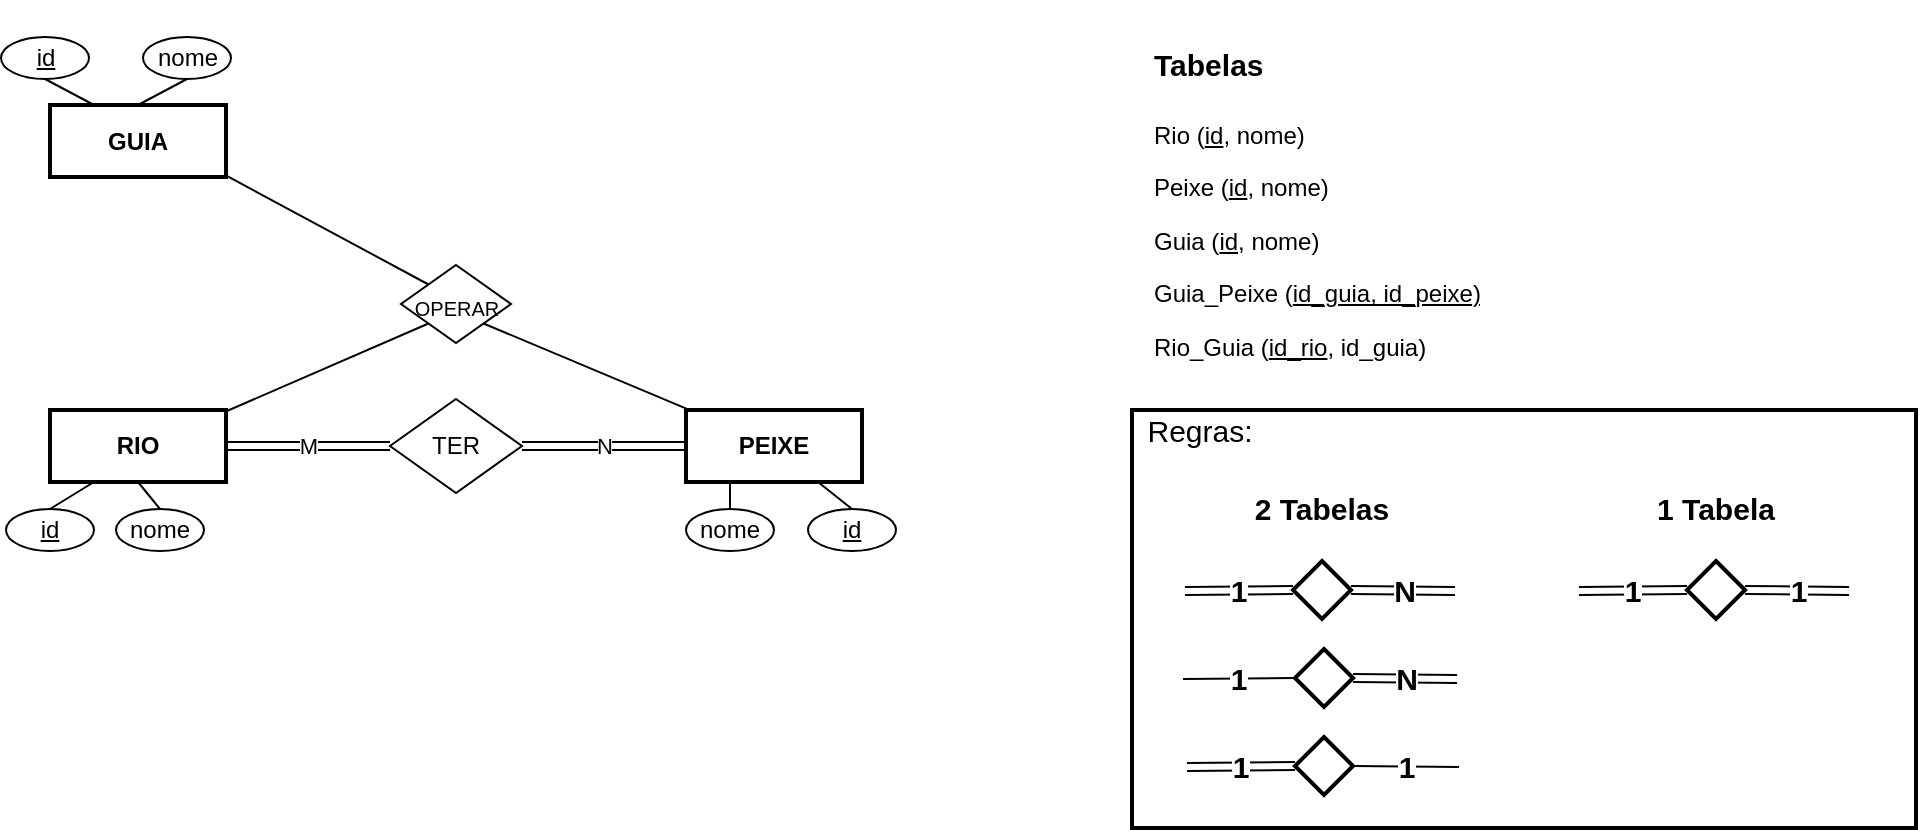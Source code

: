 <mxfile version="12.2.2" type="device" pages="1"><diagram id="Mcttx1HgYlYI_oyQQhpk" name="Page-1"><mxGraphModel dx="1173" dy="673" grid="0" gridSize="10" guides="1" tooltips="1" connect="1" arrows="1" fold="1" page="0" pageScale="1" pageWidth="827" pageHeight="1169" math="0" shadow="0"><root><mxCell id="0"/><mxCell id="1" parent="0"/><mxCell id="pq5u5W-seckM5Az_zKFa-1" value="&lt;b&gt;GUIA&lt;/b&gt;" style="rounded=0;whiteSpace=wrap;html=1;strokeWidth=2;" vertex="1" parent="1"><mxGeometry x="233" y="238.5" width="88" height="36" as="geometry"/></mxCell><mxCell id="pq5u5W-seckM5Az_zKFa-2" value="&lt;b&gt;PEIXE&lt;/b&gt;&lt;span style=&quot;color: rgba(0 , 0 , 0 , 0) ; font-family: &amp;#34;helvetica&amp;#34; , &amp;#34;arial&amp;#34; , sans-serif ; font-size: 0px ; white-space: nowrap&quot;&gt;%3CmxGraphModel%3E%3Croot%3E%3CmxCell%20id%3D%220%22%2F%3E%3CmxCell%20id%3D%221%22%20parent%3D%220%22%2F%3E%3CmxCell%20id%3D%222%22%20value%3D%22%26lt%3Bb%26gt%3BGUIA%26lt%3B%2Fb%26gt%3B%22%20style%3D%22rounded%3D0%3BwhiteSpace%3Dwrap%3Bhtml%3D1%3B%22%20vertex%3D%221%22%20parent%3D%221%22%3E%3CmxGeometry%20x%3D%22233%22%20y%3D%22160%22%20width%3D%2288%22%20height%3D%2236%22%20as%3D%22geometry%22%2F%3E%3C%2FmxCell%3E%3C%2Froot%3E%3C%2FmxGraphModel%3E&lt;/span&gt;" style="rounded=0;whiteSpace=wrap;html=1;strokeWidth=2;" vertex="1" parent="1"><mxGeometry x="551" y="391" width="88" height="36" as="geometry"/></mxCell><mxCell id="pq5u5W-seckM5Az_zKFa-3" value="&lt;b&gt;RIO&lt;/b&gt;" style="rounded=0;whiteSpace=wrap;html=1;strokeWidth=2;" vertex="1" parent="1"><mxGeometry x="233" y="391" width="88" height="36" as="geometry"/></mxCell><mxCell id="pq5u5W-seckM5Az_zKFa-6" value="TER" style="rhombus;whiteSpace=wrap;html=1;" vertex="1" parent="1"><mxGeometry x="403" y="385.5" width="66" height="47" as="geometry"/></mxCell><mxCell id="pq5u5W-seckM5Az_zKFa-8" value="M" style="shape=link;html=1;entryX=1;entryY=0.5;entryDx=0;entryDy=0;exitX=0;exitY=0.5;exitDx=0;exitDy=0;" edge="1" parent="1" source="pq5u5W-seckM5Az_zKFa-6" target="pq5u5W-seckM5Az_zKFa-3"><mxGeometry width="50" height="50" relative="1" as="geometry"><mxPoint x="287" y="323" as="sourcePoint"/><mxPoint x="287" y="292" as="targetPoint"/></mxGeometry></mxCell><mxCell id="pq5u5W-seckM5Az_zKFa-9" value="N" style="shape=link;html=1;exitX=0;exitY=0.5;exitDx=0;exitDy=0;entryX=1;entryY=0.5;entryDx=0;entryDy=0;" edge="1" parent="1" source="pq5u5W-seckM5Az_zKFa-2" target="pq5u5W-seckM5Az_zKFa-6"><mxGeometry width="50" height="50" relative="1" as="geometry"><mxPoint x="413" y="419" as="sourcePoint"/><mxPoint x="476" y="469" as="targetPoint"/></mxGeometry></mxCell><mxCell id="pq5u5W-seckM5Az_zKFa-11" value="id" style="ellipse;whiteSpace=wrap;html=1;fontStyle=4" vertex="1" parent="1"><mxGeometry x="208.5" y="204.5" width="44" height="21" as="geometry"/></mxCell><mxCell id="pq5u5W-seckM5Az_zKFa-12" value="nome" style="ellipse;whiteSpace=wrap;html=1;fontStyle=0" vertex="1" parent="1"><mxGeometry x="279.5" y="204.5" width="44" height="21" as="geometry"/></mxCell><mxCell id="pq5u5W-seckM5Az_zKFa-13" value="id" style="ellipse;whiteSpace=wrap;html=1;fontStyle=4" vertex="1" parent="1"><mxGeometry x="211" y="440.5" width="44" height="21" as="geometry"/></mxCell><mxCell id="pq5u5W-seckM5Az_zKFa-14" value="nome" style="ellipse;whiteSpace=wrap;html=1;fontStyle=0" vertex="1" parent="1"><mxGeometry x="266" y="440.5" width="44" height="21" as="geometry"/></mxCell><mxCell id="pq5u5W-seckM5Az_zKFa-15" value="id" style="ellipse;whiteSpace=wrap;html=1;fontStyle=4" vertex="1" parent="1"><mxGeometry x="612" y="440.5" width="44" height="21" as="geometry"/></mxCell><mxCell id="pq5u5W-seckM5Az_zKFa-17" value="" style="endArrow=none;html=1;entryX=0.25;entryY=1;entryDx=0;entryDy=0;exitX=0.5;exitY=0;exitDx=0;exitDy=0;" edge="1" parent="1" source="pq5u5W-seckM5Az_zKFa-13" target="pq5u5W-seckM5Az_zKFa-3"><mxGeometry width="50" height="50" relative="1" as="geometry"><mxPoint x="211" y="553" as="sourcePoint"/><mxPoint x="261" y="503" as="targetPoint"/></mxGeometry></mxCell><mxCell id="pq5u5W-seckM5Az_zKFa-18" value="" style="endArrow=none;html=1;entryX=0.5;entryY=1;entryDx=0;entryDy=0;exitX=0.5;exitY=0;exitDx=0;exitDy=0;" edge="1" parent="1" source="pq5u5W-seckM5Az_zKFa-14" target="pq5u5W-seckM5Az_zKFa-3"><mxGeometry width="50" height="50" relative="1" as="geometry"><mxPoint x="243" y="461" as="sourcePoint"/><mxPoint x="265" y="437" as="targetPoint"/></mxGeometry></mxCell><mxCell id="pq5u5W-seckM5Az_zKFa-20" value="" style="endArrow=none;html=1;entryX=0.5;entryY=1;entryDx=0;entryDy=0;exitX=0.25;exitY=0;exitDx=0;exitDy=0;" edge="1" parent="1" source="pq5u5W-seckM5Az_zKFa-1" target="pq5u5W-seckM5Az_zKFa-11"><mxGeometry width="50" height="50" relative="1" as="geometry"><mxPoint x="288.069" y="547.241" as="sourcePoint"/><mxPoint x="277" y="505.5" as="targetPoint"/></mxGeometry></mxCell><mxCell id="pq5u5W-seckM5Az_zKFa-21" value="" style="endArrow=none;html=1;entryX=0.5;entryY=1;entryDx=0;entryDy=0;exitX=0.5;exitY=0;exitDx=0;exitDy=0;" edge="1" parent="1" source="pq5u5W-seckM5Az_zKFa-1" target="pq5u5W-seckM5Az_zKFa-12"><mxGeometry width="50" height="50" relative="1" as="geometry"><mxPoint x="265" y="248.5" as="sourcePoint"/><mxPoint x="243" y="222.5" as="targetPoint"/></mxGeometry></mxCell><mxCell id="pq5u5W-seckM5Az_zKFa-22" value="" style="endArrow=none;html=1;entryX=0.75;entryY=1;entryDx=0;entryDy=0;exitX=0.5;exitY=0;exitDx=0;exitDy=0;" edge="1" parent="1" source="pq5u5W-seckM5Az_zKFa-15" target="pq5u5W-seckM5Az_zKFa-2"><mxGeometry width="50" height="50" relative="1" as="geometry"><mxPoint x="275" y="180" as="sourcePoint"/><mxPoint x="253" y="154" as="targetPoint"/></mxGeometry></mxCell><mxCell id="pq5u5W-seckM5Az_zKFa-40" value="nome" style="ellipse;whiteSpace=wrap;html=1;fontStyle=0" vertex="1" parent="1"><mxGeometry x="551" y="440.5" width="44" height="21" as="geometry"/></mxCell><mxCell id="pq5u5W-seckM5Az_zKFa-41" value="" style="endArrow=none;html=1;entryX=0.5;entryY=0;entryDx=0;entryDy=0;exitX=0.25;exitY=1;exitDx=0;exitDy=0;" edge="1" parent="1" source="pq5u5W-seckM5Az_zKFa-2" target="pq5u5W-seckM5Az_zKFa-40"><mxGeometry width="50" height="50" relative="1" as="geometry"><mxPoint x="605" y="450.5" as="sourcePoint"/><mxPoint x="627" y="437" as="targetPoint"/></mxGeometry></mxCell><mxCell id="pq5u5W-seckM5Az_zKFa-76" value="&lt;h1&gt;&lt;font style=&quot;font-size: 15px&quot;&gt;Tabelas&lt;/font&gt;&lt;/h1&gt;&lt;p&gt;Rio (&lt;u&gt;id&lt;/u&gt;, nome)&lt;/p&gt;&lt;p&gt;Peixe (&lt;u&gt;id&lt;/u&gt;, nome)&lt;br&gt;&lt;/p&gt;&lt;p&gt;Guia (&lt;u&gt;id&lt;/u&gt;, nome)&lt;br&gt;&lt;/p&gt;&lt;p&gt;Guia_Peixe (&lt;u&gt;id_guia, id_peixe)&lt;/u&gt;&lt;/p&gt;&lt;p&gt;Rio_Guia (&lt;u&gt;id_rio&lt;/u&gt;,&amp;nbsp;id_guia)&lt;br&gt;&lt;/p&gt;" style="text;html=1;strokeColor=none;fillColor=none;spacing=5;spacingTop=-20;whiteSpace=wrap;overflow=hidden;rounded=0;" vertex="1" parent="1"><mxGeometry x="780" y="196" width="190" height="183" as="geometry"/></mxCell><mxCell id="pq5u5W-seckM5Az_zKFa-100" value="" style="group" vertex="1" connectable="0" parent="1"><mxGeometry x="774" y="391" width="392" height="209" as="geometry"/></mxCell><mxCell id="pq5u5W-seckM5Az_zKFa-97" value="" style="group" vertex="1" connectable="0" parent="pq5u5W-seckM5Az_zKFa-100"><mxGeometry width="392" height="209" as="geometry"/></mxCell><mxCell id="pq5u5W-seckM5Az_zKFa-96" value="" style="rounded=0;whiteSpace=wrap;html=1;strokeWidth=2;fontSize=15;" vertex="1" parent="pq5u5W-seckM5Az_zKFa-97"><mxGeometry width="392" height="209" as="geometry"/></mxCell><mxCell id="pq5u5W-seckM5Az_zKFa-78" value="" style="rhombus;whiteSpace=wrap;html=1;strokeWidth=2;fontStyle=1;fontSize=15;" vertex="1" parent="pq5u5W-seckM5Az_zKFa-97"><mxGeometry x="80.5" y="75.5" width="29" height="29" as="geometry"/></mxCell><mxCell id="pq5u5W-seckM5Az_zKFa-79" value="1" style="shape=link;html=1;entryX=0;entryY=0.5;entryDx=0;entryDy=0;fontStyle=1;fontSize=15;" edge="1" parent="pq5u5W-seckM5Az_zKFa-97" target="pq5u5W-seckM5Az_zKFa-78"><mxGeometry width="50" height="50" relative="1" as="geometry"><mxPoint x="26.5" y="90.5" as="sourcePoint"/><mxPoint x="116.5" y="176.5" as="targetPoint"/></mxGeometry></mxCell><mxCell id="pq5u5W-seckM5Az_zKFa-80" value="N" style="shape=link;html=1;entryX=1;entryY=0.5;entryDx=0;entryDy=0;fontStyle=1;fontSize=15;" edge="1" parent="pq5u5W-seckM5Az_zKFa-97" target="pq5u5W-seckM5Az_zKFa-78"><mxGeometry width="50" height="50" relative="1" as="geometry"><mxPoint x="161.5" y="90.5" as="sourcePoint"/><mxPoint x="90.5" y="100" as="targetPoint"/></mxGeometry></mxCell><mxCell id="pq5u5W-seckM5Az_zKFa-81" value="" style="rhombus;whiteSpace=wrap;html=1;strokeWidth=2;fontStyle=1;fontSize=15;" vertex="1" parent="pq5u5W-seckM5Az_zKFa-97"><mxGeometry x="81.5" y="119.5" width="29" height="29" as="geometry"/></mxCell><mxCell id="pq5u5W-seckM5Az_zKFa-83" value="N" style="shape=link;html=1;entryX=1;entryY=0.5;entryDx=0;entryDy=0;fontStyle=1;fontSize=15;" edge="1" parent="pq5u5W-seckM5Az_zKFa-97" target="pq5u5W-seckM5Az_zKFa-81"><mxGeometry width="50" height="50" relative="1" as="geometry"><mxPoint x="162.5" y="134.5" as="sourcePoint"/><mxPoint x="91.5" y="144" as="targetPoint"/></mxGeometry></mxCell><mxCell id="pq5u5W-seckM5Az_zKFa-84" value="1" style="endArrow=none;html=1;entryX=0;entryY=0.5;entryDx=0;entryDy=0;fontStyle=1;fontSize=15;" edge="1" parent="pq5u5W-seckM5Az_zKFa-97" target="pq5u5W-seckM5Az_zKFa-81"><mxGeometry width="50" height="50" relative="1" as="geometry"><mxPoint x="25.5" y="134.5" as="sourcePoint"/><mxPoint x="75.5" y="169.5" as="targetPoint"/></mxGeometry></mxCell><mxCell id="pq5u5W-seckM5Az_zKFa-85" value="" style="rhombus;whiteSpace=wrap;html=1;strokeWidth=2;fontStyle=1;fontSize=15;" vertex="1" parent="pq5u5W-seckM5Az_zKFa-97"><mxGeometry x="81.5" y="163.5" width="29" height="29" as="geometry"/></mxCell><mxCell id="pq5u5W-seckM5Az_zKFa-86" value="1" style="shape=link;html=1;entryX=0;entryY=0.5;entryDx=0;entryDy=0;fontStyle=1;fontSize=15;" edge="1" parent="pq5u5W-seckM5Az_zKFa-97" target="pq5u5W-seckM5Az_zKFa-85"><mxGeometry width="50" height="50" relative="1" as="geometry"><mxPoint x="27.5" y="178.5" as="sourcePoint"/><mxPoint x="117.5" y="264.5" as="targetPoint"/></mxGeometry></mxCell><mxCell id="pq5u5W-seckM5Az_zKFa-88" value="1" style="endArrow=none;html=1;entryX=1;entryY=0.5;entryDx=0;entryDy=0;fontStyle=1;fontSize=15;" edge="1" parent="pq5u5W-seckM5Az_zKFa-97" target="pq5u5W-seckM5Az_zKFa-85"><mxGeometry width="50" height="50" relative="1" as="geometry"><mxPoint x="163.5" y="178.5" as="sourcePoint"/><mxPoint x="75.5" y="213.5" as="targetPoint"/></mxGeometry></mxCell><mxCell id="pq5u5W-seckM5Az_zKFa-91" value="" style="rhombus;whiteSpace=wrap;html=1;strokeWidth=2;fontStyle=1;fontSize=15;" vertex="1" parent="pq5u5W-seckM5Az_zKFa-97"><mxGeometry x="277.5" y="75.5" width="29" height="29" as="geometry"/></mxCell><mxCell id="pq5u5W-seckM5Az_zKFa-92" value="1" style="shape=link;html=1;entryX=0;entryY=0.5;entryDx=0;entryDy=0;fontStyle=1;fontSize=15;" edge="1" parent="pq5u5W-seckM5Az_zKFa-97" target="pq5u5W-seckM5Az_zKFa-91"><mxGeometry width="50" height="50" relative="1" as="geometry"><mxPoint x="223.5" y="90.5" as="sourcePoint"/><mxPoint x="313.5" y="176.5" as="targetPoint"/></mxGeometry></mxCell><mxCell id="pq5u5W-seckM5Az_zKFa-93" value="1" style="shape=link;html=1;entryX=1;entryY=0.5;entryDx=0;entryDy=0;fontStyle=1;fontSize=15;" edge="1" parent="pq5u5W-seckM5Az_zKFa-97" target="pq5u5W-seckM5Az_zKFa-91"><mxGeometry width="50" height="50" relative="1" as="geometry"><mxPoint x="358.5" y="90.5" as="sourcePoint"/><mxPoint x="287.5" y="100" as="targetPoint"/></mxGeometry></mxCell><mxCell id="pq5u5W-seckM5Az_zKFa-94" value="2 Tabelas" style="text;html=1;strokeColor=none;fillColor=none;align=center;verticalAlign=middle;whiteSpace=wrap;rounded=0;fontStyle=1;fontSize=15;" vertex="1" parent="pq5u5W-seckM5Az_zKFa-97"><mxGeometry x="55" y="34" width="80" height="30" as="geometry"/></mxCell><mxCell id="pq5u5W-seckM5Az_zKFa-95" value="1 Tabela" style="text;html=1;strokeColor=none;fillColor=none;align=center;verticalAlign=middle;whiteSpace=wrap;rounded=0;fontStyle=1;fontSize=15;" vertex="1" parent="pq5u5W-seckM5Az_zKFa-97"><mxGeometry x="252" y="34" width="80" height="30" as="geometry"/></mxCell><mxCell id="pq5u5W-seckM5Az_zKFa-98" value="Regras:" style="text;html=1;strokeColor=none;fillColor=none;align=center;verticalAlign=middle;whiteSpace=wrap;rounded=0;fontSize=15;" vertex="1" parent="pq5u5W-seckM5Az_zKFa-97"><mxGeometry width="68" height="20" as="geometry"/></mxCell><mxCell id="pq5u5W-seckM5Az_zKFa-101" value="&lt;font size=&quot;1&quot;&gt;OPERAR&lt;/font&gt;" style="rhombus;whiteSpace=wrap;html=1;strokeWidth=1;fontSize=15;" vertex="1" parent="1"><mxGeometry x="408.5" y="318.5" width="55" height="39" as="geometry"/></mxCell><mxCell id="pq5u5W-seckM5Az_zKFa-102" value="" style="endArrow=none;html=1;fontSize=15;entryX=0;entryY=0;entryDx=0;entryDy=0;exitX=1.002;exitY=0.981;exitDx=0;exitDy=0;exitPerimeter=0;" edge="1" parent="1" source="pq5u5W-seckM5Az_zKFa-1" target="pq5u5W-seckM5Az_zKFa-101"><mxGeometry width="50" height="50" relative="1" as="geometry"><mxPoint x="208" y="671" as="sourcePoint"/><mxPoint x="258" y="621" as="targetPoint"/></mxGeometry></mxCell><mxCell id="pq5u5W-seckM5Az_zKFa-103" value="" style="endArrow=none;html=1;fontSize=15;entryX=0.002;entryY=-0.019;entryDx=0;entryDy=0;exitX=1;exitY=1;exitDx=0;exitDy=0;entryPerimeter=0;" edge="1" parent="1" source="pq5u5W-seckM5Az_zKFa-101" target="pq5u5W-seckM5Az_zKFa-2"><mxGeometry width="50" height="50" relative="1" as="geometry"><mxPoint x="331.176" y="205.316" as="sourcePoint"/><mxPoint x="436.75" y="283.75" as="targetPoint"/></mxGeometry></mxCell><mxCell id="pq5u5W-seckM5Az_zKFa-104" value="" style="endArrow=none;html=1;fontSize=15;entryX=0.992;entryY=0.028;entryDx=0;entryDy=0;exitX=0;exitY=1;exitDx=0;exitDy=0;entryPerimeter=0;" edge="1" parent="1" source="pq5u5W-seckM5Az_zKFa-101" target="pq5u5W-seckM5Az_zKFa-3"><mxGeometry width="50" height="50" relative="1" as="geometry"><mxPoint x="341.176" y="215.316" as="sourcePoint"/><mxPoint x="446.75" y="293.75" as="targetPoint"/></mxGeometry></mxCell></root></mxGraphModel></diagram></mxfile>